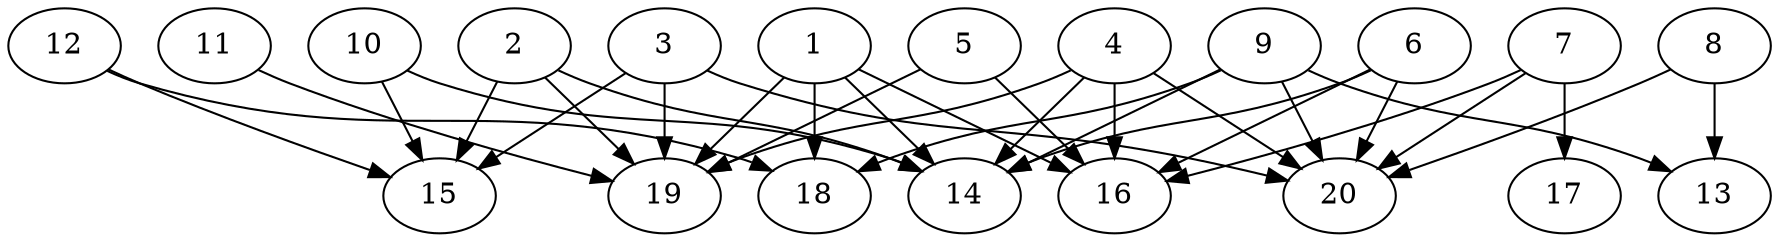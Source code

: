 // DAG automatically generated by daggen at Wed Jul 24 21:21:55 2019
// ./daggen --dot -n 20 --ccr 0.5 --fat 0.8 --regular 0.5 --density 0.6 --mindata 5242880 --maxdata 52428800 
digraph G {
  1 [size="14172160", alpha="0.08", expect_size="7086080"] 
  1 -> 14 [size ="7086080"]
  1 -> 16 [size ="7086080"]
  1 -> 18 [size ="7086080"]
  1 -> 19 [size ="7086080"]
  2 [size="46469120", alpha="0.07", expect_size="23234560"] 
  2 -> 14 [size ="23234560"]
  2 -> 15 [size ="23234560"]
  2 -> 19 [size ="23234560"]
  3 [size="36917248", alpha="0.20", expect_size="18458624"] 
  3 -> 15 [size ="18458624"]
  3 -> 19 [size ="18458624"]
  3 -> 20 [size ="18458624"]
  4 [size="35551232", alpha="0.10", expect_size="17775616"] 
  4 -> 14 [size ="17775616"]
  4 -> 16 [size ="17775616"]
  4 -> 19 [size ="17775616"]
  4 -> 20 [size ="17775616"]
  5 [size="30453760", alpha="0.13", expect_size="15226880"] 
  5 -> 16 [size ="15226880"]
  5 -> 19 [size ="15226880"]
  6 [size="75837440", alpha="0.03", expect_size="37918720"] 
  6 -> 14 [size ="37918720"]
  6 -> 16 [size ="37918720"]
  6 -> 20 [size ="37918720"]
  7 [size="96827392", alpha="0.17", expect_size="48413696"] 
  7 -> 16 [size ="48413696"]
  7 -> 17 [size ="48413696"]
  7 -> 20 [size ="48413696"]
  8 [size="36003840", alpha="0.17", expect_size="18001920"] 
  8 -> 13 [size ="18001920"]
  8 -> 20 [size ="18001920"]
  9 [size="11081728", alpha="0.19", expect_size="5540864"] 
  9 -> 13 [size ="5540864"]
  9 -> 14 [size ="5540864"]
  9 -> 18 [size ="5540864"]
  9 -> 20 [size ="5540864"]
  10 [size="51435520", alpha="0.14", expect_size="25717760"] 
  10 -> 14 [size ="25717760"]
  10 -> 15 [size ="25717760"]
  11 [size="23547904", alpha="0.02", expect_size="11773952"] 
  11 -> 19 [size ="11773952"]
  12 [size="61853696", alpha="0.10", expect_size="30926848"] 
  12 -> 15 [size ="30926848"]
  12 -> 18 [size ="30926848"]
  13 [size="94863360", alpha="0.07", expect_size="47431680"] 
  14 [size="94779392", alpha="0.14", expect_size="47389696"] 
  15 [size="48687104", alpha="0.12", expect_size="24343552"] 
  16 [size="15099904", alpha="0.02", expect_size="7549952"] 
  17 [size="29792256", alpha="0.13", expect_size="14896128"] 
  18 [size="15835136", alpha="0.18", expect_size="7917568"] 
  19 [size="95586304", alpha="0.08", expect_size="47793152"] 
  20 [size="89339904", alpha="0.00", expect_size="44669952"] 
}
